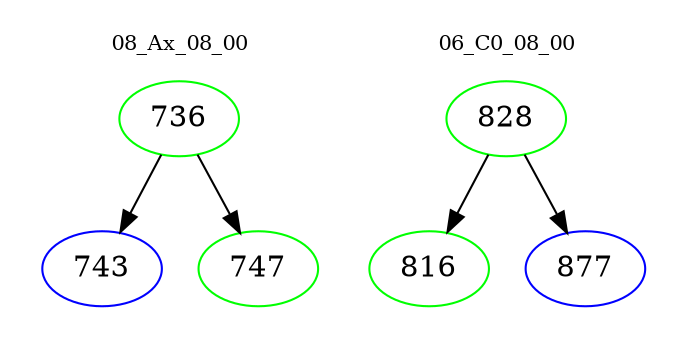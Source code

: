 digraph{
subgraph cluster_0 {
color = white
label = "08_Ax_08_00";
fontsize=10;
T0_736 [label="736", color="green"]
T0_736 -> T0_743 [color="black"]
T0_743 [label="743", color="blue"]
T0_736 -> T0_747 [color="black"]
T0_747 [label="747", color="green"]
}
subgraph cluster_1 {
color = white
label = "06_C0_08_00";
fontsize=10;
T1_828 [label="828", color="green"]
T1_828 -> T1_816 [color="black"]
T1_816 [label="816", color="green"]
T1_828 -> T1_877 [color="black"]
T1_877 [label="877", color="blue"]
}
}
